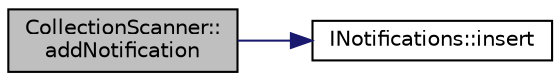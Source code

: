 digraph "CollectionScanner::addNotification"
{
 // LATEX_PDF_SIZE
  edge [fontname="Helvetica",fontsize="10",labelfontname="Helvetica",labelfontsize="10"];
  node [fontname="Helvetica",fontsize="10",shape=record];
  rankdir="LR";
  Node1 [label="CollectionScanner::\laddNotification",height=0.2,width=0.4,color="black", fillcolor="grey75", style="filled", fontcolor="black",tooltip=" "];
  Node1 -> Node2 [color="midnightblue",fontsize="10",style="solid",fontname="Helvetica"];
  Node2 [label="INotifications::insert",height=0.2,width=0.4,color="black", fillcolor="white", style="filled",URL="$class_i_notifications.html#aee1f215ea853adec5646504bf5674f05",tooltip=" "];
}
